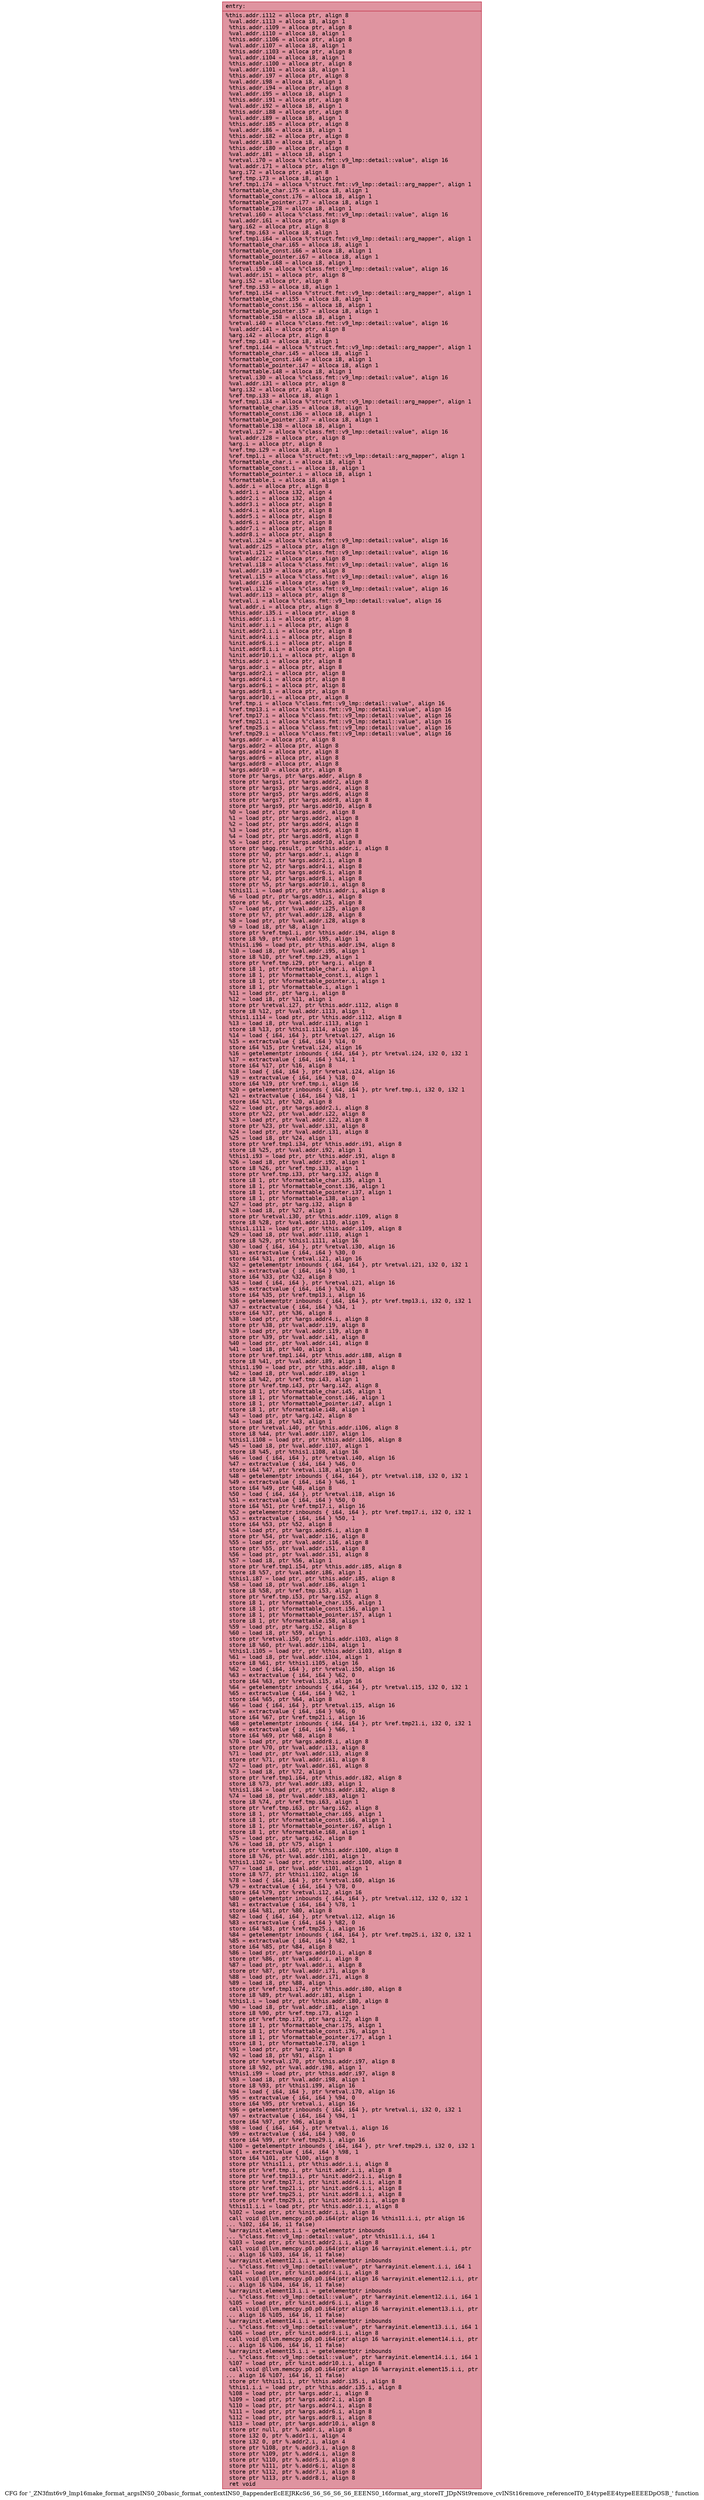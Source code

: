 digraph "CFG for '_ZN3fmt6v9_lmp16make_format_argsINS0_20basic_format_contextINS0_8appenderEcEEJRKcS6_S6_S6_S6_S6_EEENS0_16format_arg_storeIT_JDpNSt9remove_cvINSt16remove_referenceIT0_E4typeEE4typeEEEEDpOSB_' function" {
	label="CFG for '_ZN3fmt6v9_lmp16make_format_argsINS0_20basic_format_contextINS0_8appenderEcEEJRKcS6_S6_S6_S6_S6_EEENS0_16format_arg_storeIT_JDpNSt9remove_cvINSt16remove_referenceIT0_E4typeEE4typeEEEEDpOSB_' function";

	Node0x562846a2f190 [shape=record,color="#b70d28ff", style=filled, fillcolor="#b70d2870" fontname="Courier",label="{entry:\l|  %this.addr.i112 = alloca ptr, align 8\l  %val.addr.i113 = alloca i8, align 1\l  %this.addr.i109 = alloca ptr, align 8\l  %val.addr.i110 = alloca i8, align 1\l  %this.addr.i106 = alloca ptr, align 8\l  %val.addr.i107 = alloca i8, align 1\l  %this.addr.i103 = alloca ptr, align 8\l  %val.addr.i104 = alloca i8, align 1\l  %this.addr.i100 = alloca ptr, align 8\l  %val.addr.i101 = alloca i8, align 1\l  %this.addr.i97 = alloca ptr, align 8\l  %val.addr.i98 = alloca i8, align 1\l  %this.addr.i94 = alloca ptr, align 8\l  %val.addr.i95 = alloca i8, align 1\l  %this.addr.i91 = alloca ptr, align 8\l  %val.addr.i92 = alloca i8, align 1\l  %this.addr.i88 = alloca ptr, align 8\l  %val.addr.i89 = alloca i8, align 1\l  %this.addr.i85 = alloca ptr, align 8\l  %val.addr.i86 = alloca i8, align 1\l  %this.addr.i82 = alloca ptr, align 8\l  %val.addr.i83 = alloca i8, align 1\l  %this.addr.i80 = alloca ptr, align 8\l  %val.addr.i81 = alloca i8, align 1\l  %retval.i70 = alloca %\"class.fmt::v9_lmp::detail::value\", align 16\l  %val.addr.i71 = alloca ptr, align 8\l  %arg.i72 = alloca ptr, align 8\l  %ref.tmp.i73 = alloca i8, align 1\l  %ref.tmp1.i74 = alloca %\"struct.fmt::v9_lmp::detail::arg_mapper\", align 1\l  %formattable_char.i75 = alloca i8, align 1\l  %formattable_const.i76 = alloca i8, align 1\l  %formattable_pointer.i77 = alloca i8, align 1\l  %formattable.i78 = alloca i8, align 1\l  %retval.i60 = alloca %\"class.fmt::v9_lmp::detail::value\", align 16\l  %val.addr.i61 = alloca ptr, align 8\l  %arg.i62 = alloca ptr, align 8\l  %ref.tmp.i63 = alloca i8, align 1\l  %ref.tmp1.i64 = alloca %\"struct.fmt::v9_lmp::detail::arg_mapper\", align 1\l  %formattable_char.i65 = alloca i8, align 1\l  %formattable_const.i66 = alloca i8, align 1\l  %formattable_pointer.i67 = alloca i8, align 1\l  %formattable.i68 = alloca i8, align 1\l  %retval.i50 = alloca %\"class.fmt::v9_lmp::detail::value\", align 16\l  %val.addr.i51 = alloca ptr, align 8\l  %arg.i52 = alloca ptr, align 8\l  %ref.tmp.i53 = alloca i8, align 1\l  %ref.tmp1.i54 = alloca %\"struct.fmt::v9_lmp::detail::arg_mapper\", align 1\l  %formattable_char.i55 = alloca i8, align 1\l  %formattable_const.i56 = alloca i8, align 1\l  %formattable_pointer.i57 = alloca i8, align 1\l  %formattable.i58 = alloca i8, align 1\l  %retval.i40 = alloca %\"class.fmt::v9_lmp::detail::value\", align 16\l  %val.addr.i41 = alloca ptr, align 8\l  %arg.i42 = alloca ptr, align 8\l  %ref.tmp.i43 = alloca i8, align 1\l  %ref.tmp1.i44 = alloca %\"struct.fmt::v9_lmp::detail::arg_mapper\", align 1\l  %formattable_char.i45 = alloca i8, align 1\l  %formattable_const.i46 = alloca i8, align 1\l  %formattable_pointer.i47 = alloca i8, align 1\l  %formattable.i48 = alloca i8, align 1\l  %retval.i30 = alloca %\"class.fmt::v9_lmp::detail::value\", align 16\l  %val.addr.i31 = alloca ptr, align 8\l  %arg.i32 = alloca ptr, align 8\l  %ref.tmp.i33 = alloca i8, align 1\l  %ref.tmp1.i34 = alloca %\"struct.fmt::v9_lmp::detail::arg_mapper\", align 1\l  %formattable_char.i35 = alloca i8, align 1\l  %formattable_const.i36 = alloca i8, align 1\l  %formattable_pointer.i37 = alloca i8, align 1\l  %formattable.i38 = alloca i8, align 1\l  %retval.i27 = alloca %\"class.fmt::v9_lmp::detail::value\", align 16\l  %val.addr.i28 = alloca ptr, align 8\l  %arg.i = alloca ptr, align 8\l  %ref.tmp.i29 = alloca i8, align 1\l  %ref.tmp1.i = alloca %\"struct.fmt::v9_lmp::detail::arg_mapper\", align 1\l  %formattable_char.i = alloca i8, align 1\l  %formattable_const.i = alloca i8, align 1\l  %formattable_pointer.i = alloca i8, align 1\l  %formattable.i = alloca i8, align 1\l  %.addr.i = alloca ptr, align 8\l  %.addr1.i = alloca i32, align 4\l  %.addr2.i = alloca i32, align 4\l  %.addr3.i = alloca ptr, align 8\l  %.addr4.i = alloca ptr, align 8\l  %.addr5.i = alloca ptr, align 8\l  %.addr6.i = alloca ptr, align 8\l  %.addr7.i = alloca ptr, align 8\l  %.addr8.i = alloca ptr, align 8\l  %retval.i24 = alloca %\"class.fmt::v9_lmp::detail::value\", align 16\l  %val.addr.i25 = alloca ptr, align 8\l  %retval.i21 = alloca %\"class.fmt::v9_lmp::detail::value\", align 16\l  %val.addr.i22 = alloca ptr, align 8\l  %retval.i18 = alloca %\"class.fmt::v9_lmp::detail::value\", align 16\l  %val.addr.i19 = alloca ptr, align 8\l  %retval.i15 = alloca %\"class.fmt::v9_lmp::detail::value\", align 16\l  %val.addr.i16 = alloca ptr, align 8\l  %retval.i12 = alloca %\"class.fmt::v9_lmp::detail::value\", align 16\l  %val.addr.i13 = alloca ptr, align 8\l  %retval.i = alloca %\"class.fmt::v9_lmp::detail::value\", align 16\l  %val.addr.i = alloca ptr, align 8\l  %this.addr.i35.i = alloca ptr, align 8\l  %this.addr.i.i = alloca ptr, align 8\l  %init.addr.i.i = alloca ptr, align 8\l  %init.addr2.i.i = alloca ptr, align 8\l  %init.addr4.i.i = alloca ptr, align 8\l  %init.addr6.i.i = alloca ptr, align 8\l  %init.addr8.i.i = alloca ptr, align 8\l  %init.addr10.i.i = alloca ptr, align 8\l  %this.addr.i = alloca ptr, align 8\l  %args.addr.i = alloca ptr, align 8\l  %args.addr2.i = alloca ptr, align 8\l  %args.addr4.i = alloca ptr, align 8\l  %args.addr6.i = alloca ptr, align 8\l  %args.addr8.i = alloca ptr, align 8\l  %args.addr10.i = alloca ptr, align 8\l  %ref.tmp.i = alloca %\"class.fmt::v9_lmp::detail::value\", align 16\l  %ref.tmp13.i = alloca %\"class.fmt::v9_lmp::detail::value\", align 16\l  %ref.tmp17.i = alloca %\"class.fmt::v9_lmp::detail::value\", align 16\l  %ref.tmp21.i = alloca %\"class.fmt::v9_lmp::detail::value\", align 16\l  %ref.tmp25.i = alloca %\"class.fmt::v9_lmp::detail::value\", align 16\l  %ref.tmp29.i = alloca %\"class.fmt::v9_lmp::detail::value\", align 16\l  %args.addr = alloca ptr, align 8\l  %args.addr2 = alloca ptr, align 8\l  %args.addr4 = alloca ptr, align 8\l  %args.addr6 = alloca ptr, align 8\l  %args.addr8 = alloca ptr, align 8\l  %args.addr10 = alloca ptr, align 8\l  store ptr %args, ptr %args.addr, align 8\l  store ptr %args1, ptr %args.addr2, align 8\l  store ptr %args3, ptr %args.addr4, align 8\l  store ptr %args5, ptr %args.addr6, align 8\l  store ptr %args7, ptr %args.addr8, align 8\l  store ptr %args9, ptr %args.addr10, align 8\l  %0 = load ptr, ptr %args.addr, align 8\l  %1 = load ptr, ptr %args.addr2, align 8\l  %2 = load ptr, ptr %args.addr4, align 8\l  %3 = load ptr, ptr %args.addr6, align 8\l  %4 = load ptr, ptr %args.addr8, align 8\l  %5 = load ptr, ptr %args.addr10, align 8\l  store ptr %agg.result, ptr %this.addr.i, align 8\l  store ptr %0, ptr %args.addr.i, align 8\l  store ptr %1, ptr %args.addr2.i, align 8\l  store ptr %2, ptr %args.addr4.i, align 8\l  store ptr %3, ptr %args.addr6.i, align 8\l  store ptr %4, ptr %args.addr8.i, align 8\l  store ptr %5, ptr %args.addr10.i, align 8\l  %this11.i = load ptr, ptr %this.addr.i, align 8\l  %6 = load ptr, ptr %args.addr.i, align 8\l  store ptr %6, ptr %val.addr.i25, align 8\l  %7 = load ptr, ptr %val.addr.i25, align 8\l  store ptr %7, ptr %val.addr.i28, align 8\l  %8 = load ptr, ptr %val.addr.i28, align 8\l  %9 = load i8, ptr %8, align 1\l  store ptr %ref.tmp1.i, ptr %this.addr.i94, align 8\l  store i8 %9, ptr %val.addr.i95, align 1\l  %this1.i96 = load ptr, ptr %this.addr.i94, align 8\l  %10 = load i8, ptr %val.addr.i95, align 1\l  store i8 %10, ptr %ref.tmp.i29, align 1\l  store ptr %ref.tmp.i29, ptr %arg.i, align 8\l  store i8 1, ptr %formattable_char.i, align 1\l  store i8 1, ptr %formattable_const.i, align 1\l  store i8 1, ptr %formattable_pointer.i, align 1\l  store i8 1, ptr %formattable.i, align 1\l  %11 = load ptr, ptr %arg.i, align 8\l  %12 = load i8, ptr %11, align 1\l  store ptr %retval.i27, ptr %this.addr.i112, align 8\l  store i8 %12, ptr %val.addr.i113, align 1\l  %this1.i114 = load ptr, ptr %this.addr.i112, align 8\l  %13 = load i8, ptr %val.addr.i113, align 1\l  store i8 %13, ptr %this1.i114, align 16\l  %14 = load \{ i64, i64 \}, ptr %retval.i27, align 16\l  %15 = extractvalue \{ i64, i64 \} %14, 0\l  store i64 %15, ptr %retval.i24, align 16\l  %16 = getelementptr inbounds \{ i64, i64 \}, ptr %retval.i24, i32 0, i32 1\l  %17 = extractvalue \{ i64, i64 \} %14, 1\l  store i64 %17, ptr %16, align 8\l  %18 = load \{ i64, i64 \}, ptr %retval.i24, align 16\l  %19 = extractvalue \{ i64, i64 \} %18, 0\l  store i64 %19, ptr %ref.tmp.i, align 16\l  %20 = getelementptr inbounds \{ i64, i64 \}, ptr %ref.tmp.i, i32 0, i32 1\l  %21 = extractvalue \{ i64, i64 \} %18, 1\l  store i64 %21, ptr %20, align 8\l  %22 = load ptr, ptr %args.addr2.i, align 8\l  store ptr %22, ptr %val.addr.i22, align 8\l  %23 = load ptr, ptr %val.addr.i22, align 8\l  store ptr %23, ptr %val.addr.i31, align 8\l  %24 = load ptr, ptr %val.addr.i31, align 8\l  %25 = load i8, ptr %24, align 1\l  store ptr %ref.tmp1.i34, ptr %this.addr.i91, align 8\l  store i8 %25, ptr %val.addr.i92, align 1\l  %this1.i93 = load ptr, ptr %this.addr.i91, align 8\l  %26 = load i8, ptr %val.addr.i92, align 1\l  store i8 %26, ptr %ref.tmp.i33, align 1\l  store ptr %ref.tmp.i33, ptr %arg.i32, align 8\l  store i8 1, ptr %formattable_char.i35, align 1\l  store i8 1, ptr %formattable_const.i36, align 1\l  store i8 1, ptr %formattable_pointer.i37, align 1\l  store i8 1, ptr %formattable.i38, align 1\l  %27 = load ptr, ptr %arg.i32, align 8\l  %28 = load i8, ptr %27, align 1\l  store ptr %retval.i30, ptr %this.addr.i109, align 8\l  store i8 %28, ptr %val.addr.i110, align 1\l  %this1.i111 = load ptr, ptr %this.addr.i109, align 8\l  %29 = load i8, ptr %val.addr.i110, align 1\l  store i8 %29, ptr %this1.i111, align 16\l  %30 = load \{ i64, i64 \}, ptr %retval.i30, align 16\l  %31 = extractvalue \{ i64, i64 \} %30, 0\l  store i64 %31, ptr %retval.i21, align 16\l  %32 = getelementptr inbounds \{ i64, i64 \}, ptr %retval.i21, i32 0, i32 1\l  %33 = extractvalue \{ i64, i64 \} %30, 1\l  store i64 %33, ptr %32, align 8\l  %34 = load \{ i64, i64 \}, ptr %retval.i21, align 16\l  %35 = extractvalue \{ i64, i64 \} %34, 0\l  store i64 %35, ptr %ref.tmp13.i, align 16\l  %36 = getelementptr inbounds \{ i64, i64 \}, ptr %ref.tmp13.i, i32 0, i32 1\l  %37 = extractvalue \{ i64, i64 \} %34, 1\l  store i64 %37, ptr %36, align 8\l  %38 = load ptr, ptr %args.addr4.i, align 8\l  store ptr %38, ptr %val.addr.i19, align 8\l  %39 = load ptr, ptr %val.addr.i19, align 8\l  store ptr %39, ptr %val.addr.i41, align 8\l  %40 = load ptr, ptr %val.addr.i41, align 8\l  %41 = load i8, ptr %40, align 1\l  store ptr %ref.tmp1.i44, ptr %this.addr.i88, align 8\l  store i8 %41, ptr %val.addr.i89, align 1\l  %this1.i90 = load ptr, ptr %this.addr.i88, align 8\l  %42 = load i8, ptr %val.addr.i89, align 1\l  store i8 %42, ptr %ref.tmp.i43, align 1\l  store ptr %ref.tmp.i43, ptr %arg.i42, align 8\l  store i8 1, ptr %formattable_char.i45, align 1\l  store i8 1, ptr %formattable_const.i46, align 1\l  store i8 1, ptr %formattable_pointer.i47, align 1\l  store i8 1, ptr %formattable.i48, align 1\l  %43 = load ptr, ptr %arg.i42, align 8\l  %44 = load i8, ptr %43, align 1\l  store ptr %retval.i40, ptr %this.addr.i106, align 8\l  store i8 %44, ptr %val.addr.i107, align 1\l  %this1.i108 = load ptr, ptr %this.addr.i106, align 8\l  %45 = load i8, ptr %val.addr.i107, align 1\l  store i8 %45, ptr %this1.i108, align 16\l  %46 = load \{ i64, i64 \}, ptr %retval.i40, align 16\l  %47 = extractvalue \{ i64, i64 \} %46, 0\l  store i64 %47, ptr %retval.i18, align 16\l  %48 = getelementptr inbounds \{ i64, i64 \}, ptr %retval.i18, i32 0, i32 1\l  %49 = extractvalue \{ i64, i64 \} %46, 1\l  store i64 %49, ptr %48, align 8\l  %50 = load \{ i64, i64 \}, ptr %retval.i18, align 16\l  %51 = extractvalue \{ i64, i64 \} %50, 0\l  store i64 %51, ptr %ref.tmp17.i, align 16\l  %52 = getelementptr inbounds \{ i64, i64 \}, ptr %ref.tmp17.i, i32 0, i32 1\l  %53 = extractvalue \{ i64, i64 \} %50, 1\l  store i64 %53, ptr %52, align 8\l  %54 = load ptr, ptr %args.addr6.i, align 8\l  store ptr %54, ptr %val.addr.i16, align 8\l  %55 = load ptr, ptr %val.addr.i16, align 8\l  store ptr %55, ptr %val.addr.i51, align 8\l  %56 = load ptr, ptr %val.addr.i51, align 8\l  %57 = load i8, ptr %56, align 1\l  store ptr %ref.tmp1.i54, ptr %this.addr.i85, align 8\l  store i8 %57, ptr %val.addr.i86, align 1\l  %this1.i87 = load ptr, ptr %this.addr.i85, align 8\l  %58 = load i8, ptr %val.addr.i86, align 1\l  store i8 %58, ptr %ref.tmp.i53, align 1\l  store ptr %ref.tmp.i53, ptr %arg.i52, align 8\l  store i8 1, ptr %formattable_char.i55, align 1\l  store i8 1, ptr %formattable_const.i56, align 1\l  store i8 1, ptr %formattable_pointer.i57, align 1\l  store i8 1, ptr %formattable.i58, align 1\l  %59 = load ptr, ptr %arg.i52, align 8\l  %60 = load i8, ptr %59, align 1\l  store ptr %retval.i50, ptr %this.addr.i103, align 8\l  store i8 %60, ptr %val.addr.i104, align 1\l  %this1.i105 = load ptr, ptr %this.addr.i103, align 8\l  %61 = load i8, ptr %val.addr.i104, align 1\l  store i8 %61, ptr %this1.i105, align 16\l  %62 = load \{ i64, i64 \}, ptr %retval.i50, align 16\l  %63 = extractvalue \{ i64, i64 \} %62, 0\l  store i64 %63, ptr %retval.i15, align 16\l  %64 = getelementptr inbounds \{ i64, i64 \}, ptr %retval.i15, i32 0, i32 1\l  %65 = extractvalue \{ i64, i64 \} %62, 1\l  store i64 %65, ptr %64, align 8\l  %66 = load \{ i64, i64 \}, ptr %retval.i15, align 16\l  %67 = extractvalue \{ i64, i64 \} %66, 0\l  store i64 %67, ptr %ref.tmp21.i, align 16\l  %68 = getelementptr inbounds \{ i64, i64 \}, ptr %ref.tmp21.i, i32 0, i32 1\l  %69 = extractvalue \{ i64, i64 \} %66, 1\l  store i64 %69, ptr %68, align 8\l  %70 = load ptr, ptr %args.addr8.i, align 8\l  store ptr %70, ptr %val.addr.i13, align 8\l  %71 = load ptr, ptr %val.addr.i13, align 8\l  store ptr %71, ptr %val.addr.i61, align 8\l  %72 = load ptr, ptr %val.addr.i61, align 8\l  %73 = load i8, ptr %72, align 1\l  store ptr %ref.tmp1.i64, ptr %this.addr.i82, align 8\l  store i8 %73, ptr %val.addr.i83, align 1\l  %this1.i84 = load ptr, ptr %this.addr.i82, align 8\l  %74 = load i8, ptr %val.addr.i83, align 1\l  store i8 %74, ptr %ref.tmp.i63, align 1\l  store ptr %ref.tmp.i63, ptr %arg.i62, align 8\l  store i8 1, ptr %formattable_char.i65, align 1\l  store i8 1, ptr %formattable_const.i66, align 1\l  store i8 1, ptr %formattable_pointer.i67, align 1\l  store i8 1, ptr %formattable.i68, align 1\l  %75 = load ptr, ptr %arg.i62, align 8\l  %76 = load i8, ptr %75, align 1\l  store ptr %retval.i60, ptr %this.addr.i100, align 8\l  store i8 %76, ptr %val.addr.i101, align 1\l  %this1.i102 = load ptr, ptr %this.addr.i100, align 8\l  %77 = load i8, ptr %val.addr.i101, align 1\l  store i8 %77, ptr %this1.i102, align 16\l  %78 = load \{ i64, i64 \}, ptr %retval.i60, align 16\l  %79 = extractvalue \{ i64, i64 \} %78, 0\l  store i64 %79, ptr %retval.i12, align 16\l  %80 = getelementptr inbounds \{ i64, i64 \}, ptr %retval.i12, i32 0, i32 1\l  %81 = extractvalue \{ i64, i64 \} %78, 1\l  store i64 %81, ptr %80, align 8\l  %82 = load \{ i64, i64 \}, ptr %retval.i12, align 16\l  %83 = extractvalue \{ i64, i64 \} %82, 0\l  store i64 %83, ptr %ref.tmp25.i, align 16\l  %84 = getelementptr inbounds \{ i64, i64 \}, ptr %ref.tmp25.i, i32 0, i32 1\l  %85 = extractvalue \{ i64, i64 \} %82, 1\l  store i64 %85, ptr %84, align 8\l  %86 = load ptr, ptr %args.addr10.i, align 8\l  store ptr %86, ptr %val.addr.i, align 8\l  %87 = load ptr, ptr %val.addr.i, align 8\l  store ptr %87, ptr %val.addr.i71, align 8\l  %88 = load ptr, ptr %val.addr.i71, align 8\l  %89 = load i8, ptr %88, align 1\l  store ptr %ref.tmp1.i74, ptr %this.addr.i80, align 8\l  store i8 %89, ptr %val.addr.i81, align 1\l  %this1.i = load ptr, ptr %this.addr.i80, align 8\l  %90 = load i8, ptr %val.addr.i81, align 1\l  store i8 %90, ptr %ref.tmp.i73, align 1\l  store ptr %ref.tmp.i73, ptr %arg.i72, align 8\l  store i8 1, ptr %formattable_char.i75, align 1\l  store i8 1, ptr %formattable_const.i76, align 1\l  store i8 1, ptr %formattable_pointer.i77, align 1\l  store i8 1, ptr %formattable.i78, align 1\l  %91 = load ptr, ptr %arg.i72, align 8\l  %92 = load i8, ptr %91, align 1\l  store ptr %retval.i70, ptr %this.addr.i97, align 8\l  store i8 %92, ptr %val.addr.i98, align 1\l  %this1.i99 = load ptr, ptr %this.addr.i97, align 8\l  %93 = load i8, ptr %val.addr.i98, align 1\l  store i8 %93, ptr %this1.i99, align 16\l  %94 = load \{ i64, i64 \}, ptr %retval.i70, align 16\l  %95 = extractvalue \{ i64, i64 \} %94, 0\l  store i64 %95, ptr %retval.i, align 16\l  %96 = getelementptr inbounds \{ i64, i64 \}, ptr %retval.i, i32 0, i32 1\l  %97 = extractvalue \{ i64, i64 \} %94, 1\l  store i64 %97, ptr %96, align 8\l  %98 = load \{ i64, i64 \}, ptr %retval.i, align 16\l  %99 = extractvalue \{ i64, i64 \} %98, 0\l  store i64 %99, ptr %ref.tmp29.i, align 16\l  %100 = getelementptr inbounds \{ i64, i64 \}, ptr %ref.tmp29.i, i32 0, i32 1\l  %101 = extractvalue \{ i64, i64 \} %98, 1\l  store i64 %101, ptr %100, align 8\l  store ptr %this11.i, ptr %this.addr.i.i, align 8\l  store ptr %ref.tmp.i, ptr %init.addr.i.i, align 8\l  store ptr %ref.tmp13.i, ptr %init.addr2.i.i, align 8\l  store ptr %ref.tmp17.i, ptr %init.addr4.i.i, align 8\l  store ptr %ref.tmp21.i, ptr %init.addr6.i.i, align 8\l  store ptr %ref.tmp25.i, ptr %init.addr8.i.i, align 8\l  store ptr %ref.tmp29.i, ptr %init.addr10.i.i, align 8\l  %this11.i.i = load ptr, ptr %this.addr.i.i, align 8\l  %102 = load ptr, ptr %init.addr.i.i, align 8\l  call void @llvm.memcpy.p0.p0.i64(ptr align 16 %this11.i.i, ptr align 16\l... %102, i64 16, i1 false)\l  %arrayinit.element.i.i = getelementptr inbounds\l... %\"class.fmt::v9_lmp::detail::value\", ptr %this11.i.i, i64 1\l  %103 = load ptr, ptr %init.addr2.i.i, align 8\l  call void @llvm.memcpy.p0.p0.i64(ptr align 16 %arrayinit.element.i.i, ptr\l... align 16 %103, i64 16, i1 false)\l  %arrayinit.element12.i.i = getelementptr inbounds\l... %\"class.fmt::v9_lmp::detail::value\", ptr %arrayinit.element.i.i, i64 1\l  %104 = load ptr, ptr %init.addr4.i.i, align 8\l  call void @llvm.memcpy.p0.p0.i64(ptr align 16 %arrayinit.element12.i.i, ptr\l... align 16 %104, i64 16, i1 false)\l  %arrayinit.element13.i.i = getelementptr inbounds\l... %\"class.fmt::v9_lmp::detail::value\", ptr %arrayinit.element12.i.i, i64 1\l  %105 = load ptr, ptr %init.addr6.i.i, align 8\l  call void @llvm.memcpy.p0.p0.i64(ptr align 16 %arrayinit.element13.i.i, ptr\l... align 16 %105, i64 16, i1 false)\l  %arrayinit.element14.i.i = getelementptr inbounds\l... %\"class.fmt::v9_lmp::detail::value\", ptr %arrayinit.element13.i.i, i64 1\l  %106 = load ptr, ptr %init.addr8.i.i, align 8\l  call void @llvm.memcpy.p0.p0.i64(ptr align 16 %arrayinit.element14.i.i, ptr\l... align 16 %106, i64 16, i1 false)\l  %arrayinit.element15.i.i = getelementptr inbounds\l... %\"class.fmt::v9_lmp::detail::value\", ptr %arrayinit.element14.i.i, i64 1\l  %107 = load ptr, ptr %init.addr10.i.i, align 8\l  call void @llvm.memcpy.p0.p0.i64(ptr align 16 %arrayinit.element15.i.i, ptr\l... align 16 %107, i64 16, i1 false)\l  store ptr %this11.i, ptr %this.addr.i35.i, align 8\l  %this1.i.i = load ptr, ptr %this.addr.i35.i, align 8\l  %108 = load ptr, ptr %args.addr.i, align 8\l  %109 = load ptr, ptr %args.addr2.i, align 8\l  %110 = load ptr, ptr %args.addr4.i, align 8\l  %111 = load ptr, ptr %args.addr6.i, align 8\l  %112 = load ptr, ptr %args.addr8.i, align 8\l  %113 = load ptr, ptr %args.addr10.i, align 8\l  store ptr null, ptr %.addr.i, align 8\l  store i32 0, ptr %.addr1.i, align 4\l  store i32 0, ptr %.addr2.i, align 4\l  store ptr %108, ptr %.addr3.i, align 8\l  store ptr %109, ptr %.addr4.i, align 8\l  store ptr %110, ptr %.addr5.i, align 8\l  store ptr %111, ptr %.addr6.i, align 8\l  store ptr %112, ptr %.addr7.i, align 8\l  store ptr %113, ptr %.addr8.i, align 8\l  ret void\l}"];
}
